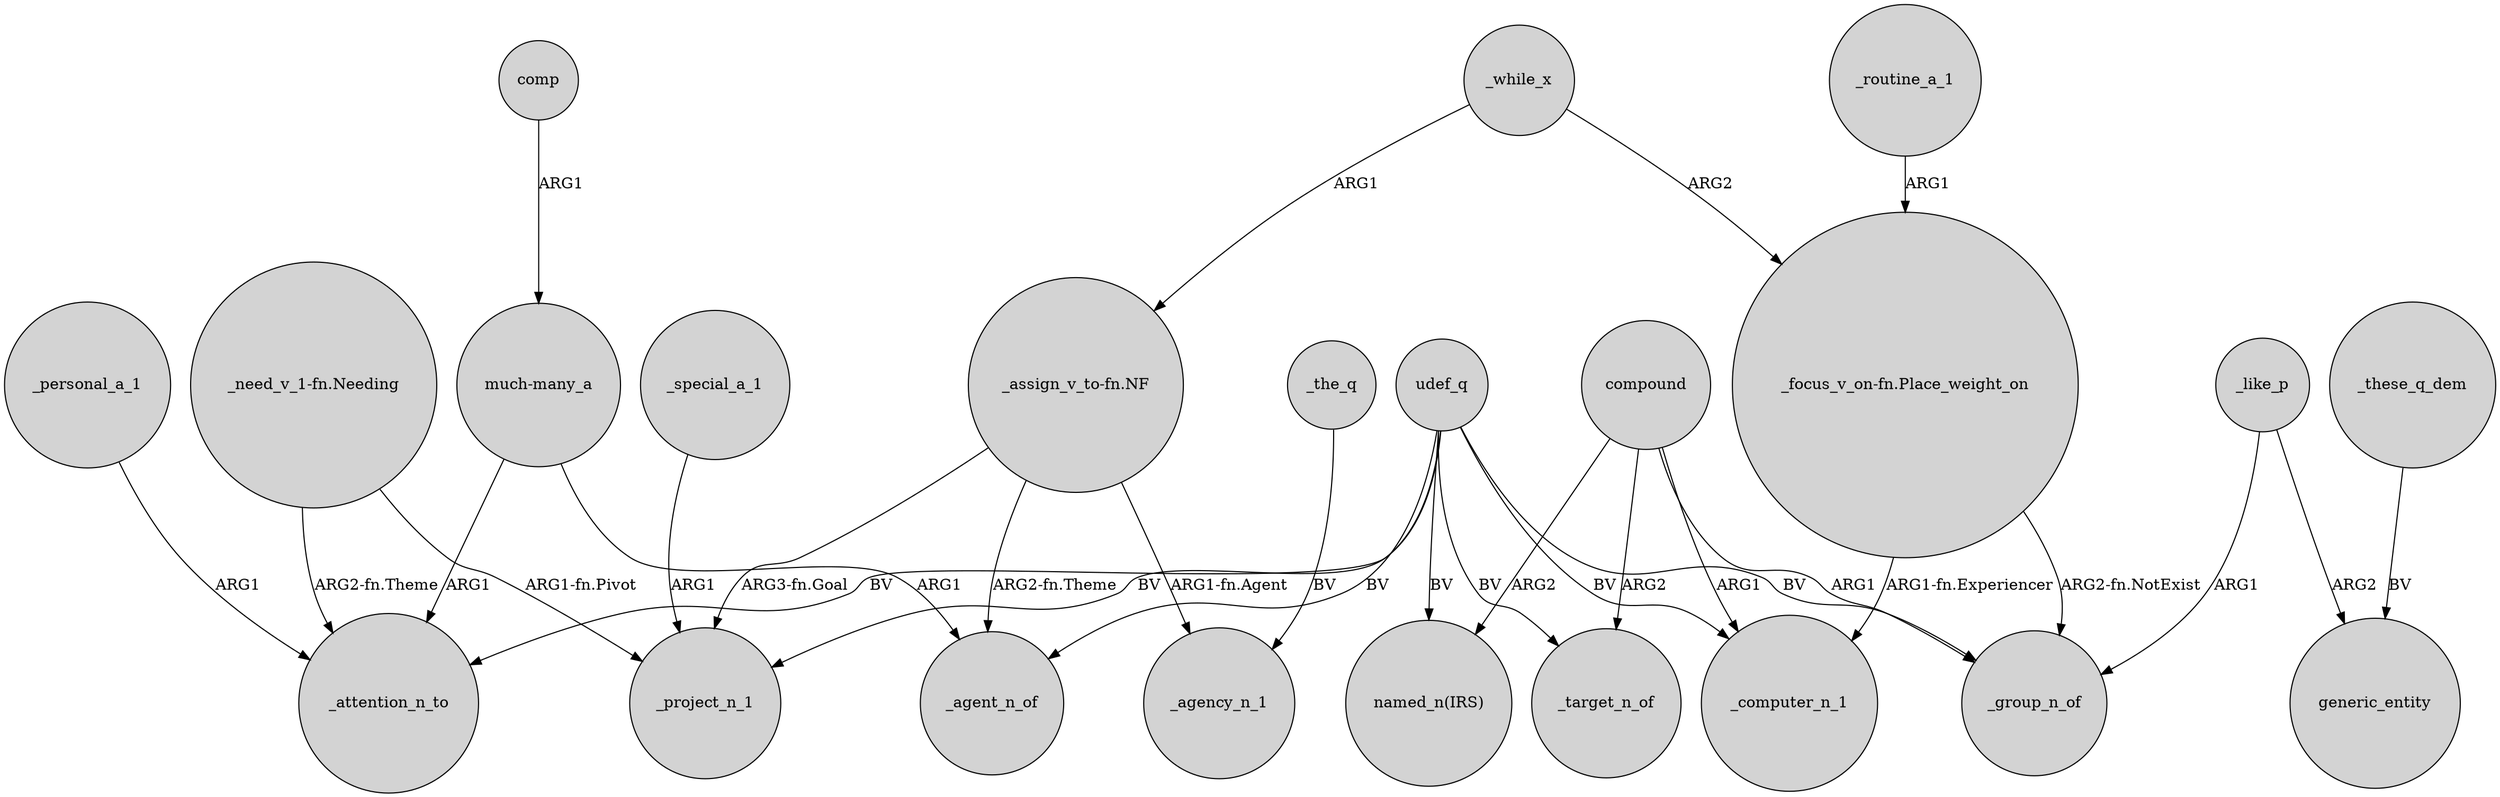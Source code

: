 digraph {
	node [shape=circle style=filled]
	"_need_v_1-fn.Needing" -> _attention_n_to [label="ARG2-fn.Theme"]
	_the_q -> _agency_n_1 [label=BV]
	_these_q_dem -> generic_entity [label=BV]
	udef_q -> _target_n_of [label=BV]
	_like_p -> _group_n_of [label=ARG1]
	"_focus_v_on-fn.Place_weight_on" -> _computer_n_1 [label="ARG1-fn.Experiencer"]
	udef_q -> _project_n_1 [label=BV]
	udef_q -> _attention_n_to [label=BV]
	"_assign_v_to-fn.NF" -> _agent_n_of [label="ARG2-fn.Theme"]
	"_assign_v_to-fn.NF" -> _agency_n_1 [label="ARG1-fn.Agent"]
	udef_q -> _computer_n_1 [label=BV]
	"_focus_v_on-fn.Place_weight_on" -> _group_n_of [label="ARG2-fn.NotExist"]
	"much-many_a" -> _attention_n_to [label=ARG1]
	_personal_a_1 -> _attention_n_to [label=ARG1]
	compound -> _computer_n_1 [label=ARG1]
	comp -> "much-many_a" [label=ARG1]
	_while_x -> "_focus_v_on-fn.Place_weight_on" [label=ARG2]
	_special_a_1 -> _project_n_1 [label=ARG1]
	_while_x -> "_assign_v_to-fn.NF" [label=ARG1]
	_routine_a_1 -> "_focus_v_on-fn.Place_weight_on" [label=ARG1]
	compound -> "named_n(IRS)" [label=ARG2]
	"_assign_v_to-fn.NF" -> _project_n_1 [label="ARG3-fn.Goal"]
	udef_q -> "named_n(IRS)" [label=BV]
	compound -> _target_n_of [label=ARG2]
	_like_p -> generic_entity [label=ARG2]
	udef_q -> _group_n_of [label=BV]
	compound -> _group_n_of [label=ARG1]
	"much-many_a" -> _agent_n_of [label=ARG1]
	"_need_v_1-fn.Needing" -> _project_n_1 [label="ARG1-fn.Pivot"]
	udef_q -> _agent_n_of [label=BV]
}
